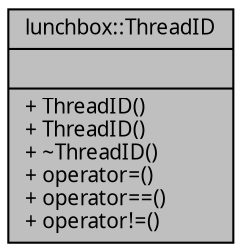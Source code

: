 digraph "lunchbox::ThreadID"
{
  edge [fontname="Sans",fontsize="10",labelfontname="Sans",labelfontsize="10"];
  node [fontname="Sans",fontsize="10",shape=record];
  Node1 [label="{lunchbox::ThreadID\n||+ ThreadID()\l+ ThreadID()\l+ ~ThreadID()\l+ operator=()\l+ operator==()\l+ operator!=()\l}",height=0.2,width=0.4,color="black", fillcolor="grey75", style="filled" fontcolor="black"];
}
